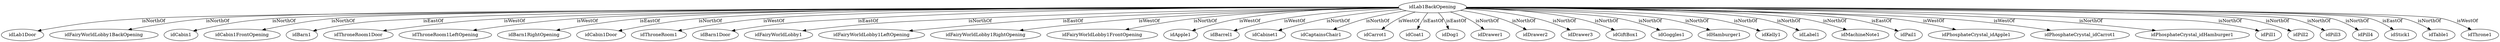 strict digraph  {
idLab1BackOpening [node_type=entity_node];
idLab1Door [node_type=entity_node];
idFairyWorldLobby1BackOpening [node_type=entity_node];
idCabin1 [node_type=entity_node];
idCabin1FrontOpening [node_type=entity_node];
idBarn1 [node_type=entity_node];
idThroneRoom1Door [node_type=entity_node];
idThroneRoom1LeftOpening [node_type=entity_node];
idBarn1RightOpening [node_type=entity_node];
idCabin1Door [node_type=entity_node];
idThroneRoom1 [node_type=entity_node];
idBarn1Door [node_type=entity_node];
idFairyWorldLobby1 [node_type=entity_node];
idFairyWorldLobby1LeftOpening [node_type=entity_node];
idFairyWorldLobby1RightOpening [node_type=entity_node];
idFairyWorldLobby1FrontOpening [node_type=entity_node];
idApple1 [node_type=entity_node];
idBarrel1 [node_type=entity_node];
idCabinet1 [node_type=entity_node];
idCaptainsChair1 [node_type=entity_node];
idCarrot1 [node_type=entity_node];
idCoat1 [node_type=entity_node];
idDog1 [node_type=entity_node];
idDrawer1 [node_type=entity_node];
idDrawer2 [node_type=entity_node];
idDrawer3 [node_type=entity_node];
idGiftBox1 [node_type=entity_node];
idGoggles1 [node_type=entity_node];
idHamburger1 [node_type=entity_node];
idKelly1 [node_type=entity_node];
idLabel1 [node_type=entity_node];
idMachineNote1 [node_type=entity_node];
idPail1 [node_type=entity_node];
idPhosphateCrystal_idApple1 [node_type=entity_node];
idPhosphateCrystal_idCarrot1 [node_type=entity_node];
idPhosphateCrystal_idHamburger1 [node_type=entity_node];
idPill1 [node_type=entity_node];
idPill2 [node_type=entity_node];
idPill3 [node_type=entity_node];
idPill4 [node_type=entity_node];
idStick1 [node_type=entity_node];
idTable1 [node_type=entity_node];
idThrone1 [node_type=entity_node];
idLab1BackOpening -> idLab1Door  [edge_type=relationship, label=isNorthOf];
idLab1BackOpening -> idFairyWorldLobby1BackOpening  [edge_type=relationship, label=isNorthOf];
idLab1BackOpening -> idCabin1  [edge_type=relationship, label=isNorthOf];
idLab1BackOpening -> idCabin1FrontOpening  [edge_type=relationship, label=isNorthOf];
idLab1BackOpening -> idBarn1  [edge_type=relationship, label=isEastOf];
idLab1BackOpening -> idThroneRoom1Door  [edge_type=relationship, label=isWestOf];
idLab1BackOpening -> idThroneRoom1LeftOpening  [edge_type=relationship, label=isWestOf];
idLab1BackOpening -> idBarn1RightOpening  [edge_type=relationship, label=isEastOf];
idLab1BackOpening -> idCabin1Door  [edge_type=relationship, label=isNorthOf];
idLab1BackOpening -> idThroneRoom1  [edge_type=relationship, label=isWestOf];
idLab1BackOpening -> idBarn1Door  [edge_type=relationship, label=isEastOf];
idLab1BackOpening -> idFairyWorldLobby1  [edge_type=relationship, label=isNorthOf];
idLab1BackOpening -> idFairyWorldLobby1LeftOpening  [edge_type=relationship, label=isEastOf];
idLab1BackOpening -> idFairyWorldLobby1RightOpening  [edge_type=relationship, label=isWestOf];
idLab1BackOpening -> idFairyWorldLobby1FrontOpening  [edge_type=relationship, label=isNorthOf];
idLab1BackOpening -> idApple1  [edge_type=relationship, label=isWestOf];
idLab1BackOpening -> idBarrel1  [edge_type=relationship, label=isWestOf];
idLab1BackOpening -> idCabinet1  [edge_type=relationship, label=isNorthOf];
idLab1BackOpening -> idCaptainsChair1  [edge_type=relationship, label=isNorthOf];
idLab1BackOpening -> idCarrot1  [edge_type=relationship, label=isWestOf];
idLab1BackOpening -> idCoat1  [edge_type=relationship, label=isEastOf];
idLab1BackOpening -> idDog1  [edge_type=relationship, label=isEastOf];
idLab1BackOpening -> idDrawer1  [edge_type=relationship, label=isNorthOf];
idLab1BackOpening -> idDrawer2  [edge_type=relationship, label=isNorthOf];
idLab1BackOpening -> idDrawer3  [edge_type=relationship, label=isNorthOf];
idLab1BackOpening -> idGiftBox1  [edge_type=relationship, label=isNorthOf];
idLab1BackOpening -> idGoggles1  [edge_type=relationship, label=isNorthOf];
idLab1BackOpening -> idHamburger1  [edge_type=relationship, label=isNorthOf];
idLab1BackOpening -> idKelly1  [edge_type=relationship, label=isNorthOf];
idLab1BackOpening -> idLabel1  [edge_type=relationship, label=isNorthOf];
idLab1BackOpening -> idMachineNote1  [edge_type=relationship, label=isNorthOf];
idLab1BackOpening -> idPail1  [edge_type=relationship, label=isEastOf];
idLab1BackOpening -> idPhosphateCrystal_idApple1  [edge_type=relationship, label=isWestOf];
idLab1BackOpening -> idPhosphateCrystal_idCarrot1  [edge_type=relationship, label=isWestOf];
idLab1BackOpening -> idPhosphateCrystal_idHamburger1  [edge_type=relationship, label=isNorthOf];
idLab1BackOpening -> idPill1  [edge_type=relationship, label=isNorthOf];
idLab1BackOpening -> idPill2  [edge_type=relationship, label=isNorthOf];
idLab1BackOpening -> idPill3  [edge_type=relationship, label=isNorthOf];
idLab1BackOpening -> idPill4  [edge_type=relationship, label=isNorthOf];
idLab1BackOpening -> idStick1  [edge_type=relationship, label=isEastOf];
idLab1BackOpening -> idTable1  [edge_type=relationship, label=isNorthOf];
idLab1BackOpening -> idThrone1  [edge_type=relationship, label=isWestOf];
}

